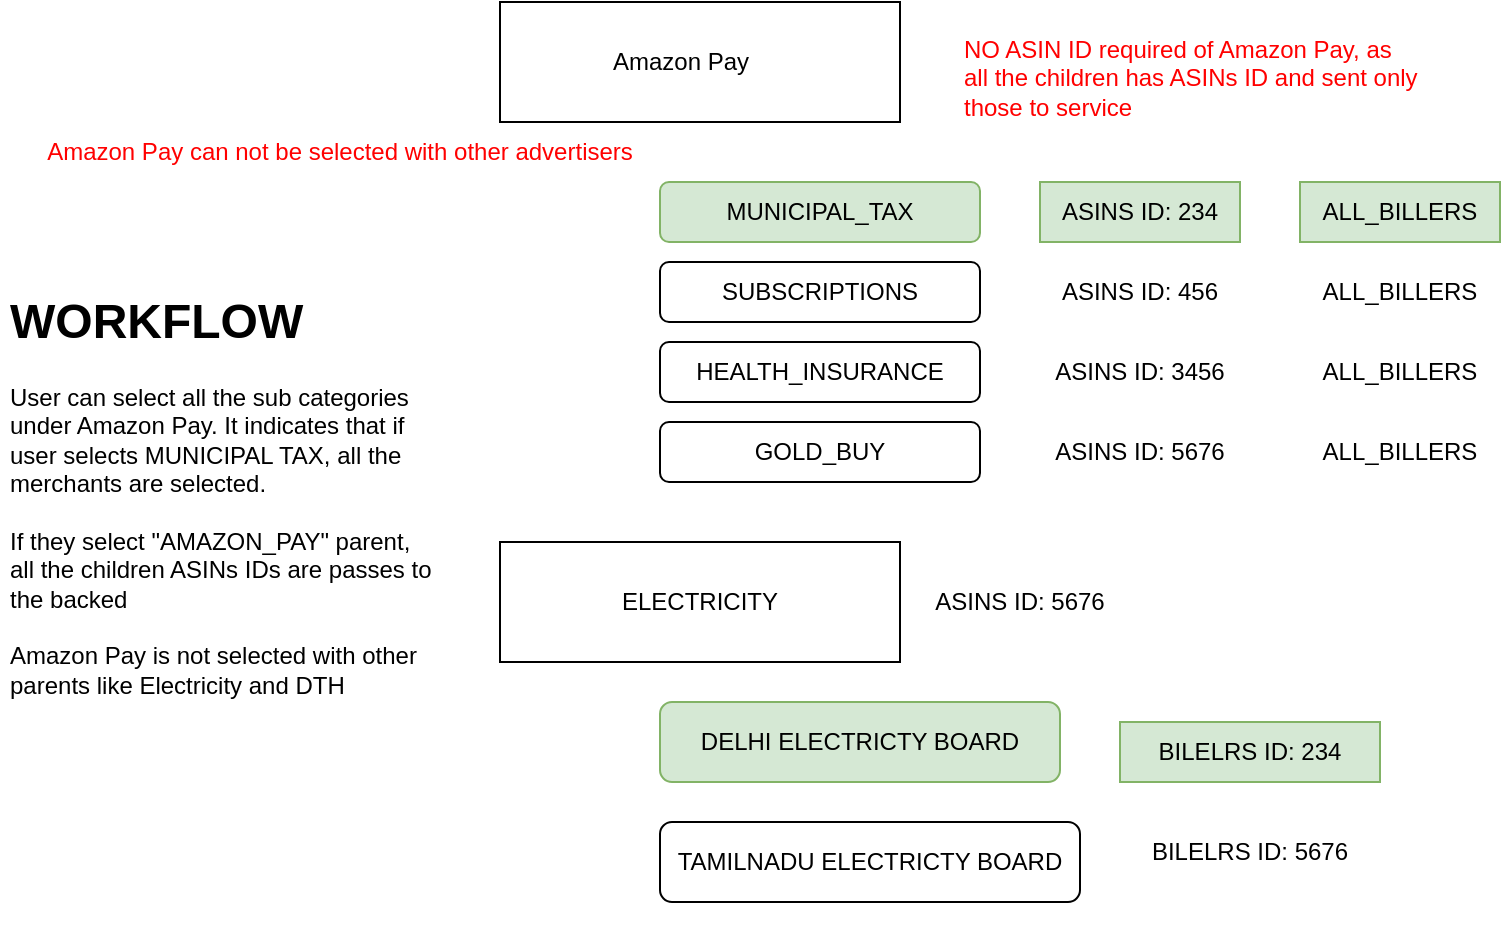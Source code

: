 <mxfile version="19.0.3" type="github">
  <diagram id="UsKPJLYdfG397lLPU29d" name="Page-1">
    <mxGraphModel dx="1248" dy="734" grid="1" gridSize="10" guides="1" tooltips="1" connect="1" arrows="1" fold="1" page="1" pageScale="1" pageWidth="850" pageHeight="1100" math="0" shadow="0">
      <root>
        <mxCell id="0" />
        <mxCell id="1" parent="0" />
        <mxCell id="HZ6LXf2WOl9zafr3Ri61-4" value="" style="group" vertex="1" connectable="0" parent="1">
          <mxGeometry x="280" y="40" width="310" height="470" as="geometry" />
        </mxCell>
        <mxCell id="HZ6LXf2WOl9zafr3Ri61-1" value="" style="rounded=0;whiteSpace=wrap;html=1;" vertex="1" parent="HZ6LXf2WOl9zafr3Ri61-4">
          <mxGeometry width="200" height="60" as="geometry" />
        </mxCell>
        <mxCell id="HZ6LXf2WOl9zafr3Ri61-3" value="Amazon Pay" style="text;html=1;align=center;verticalAlign=middle;resizable=0;points=[];autosize=1;strokeColor=none;fillColor=none;" vertex="1" parent="HZ6LXf2WOl9zafr3Ri61-4">
          <mxGeometry x="50" y="20" width="80" height="20" as="geometry" />
        </mxCell>
        <mxCell id="HZ6LXf2WOl9zafr3Ri61-8" value="&lt;span style=&quot;caret-color: rgb(0, 0, 0); color: rgb(0, 0, 0); font-style: normal; font-variant-caps: normal; font-weight: 400; letter-spacing: normal; text-align: start; text-indent: 0px; text-transform: none; word-spacing: 0px; -moz-text-size-adjust: auto; -webkit-text-stroke-width: 0px; text-decoration: none;&quot;&gt;MUNICIPAL_TAX&lt;span class=&quot;Apple-converted-space&quot;&gt; &lt;br&gt;&lt;/span&gt;&lt;/span&gt;" style="rounded=1;whiteSpace=wrap;html=1;fillColor=#d5e8d4;strokeColor=#82b366;" vertex="1" parent="HZ6LXf2WOl9zafr3Ri61-4">
          <mxGeometry x="80" y="90" width="160" height="30" as="geometry" />
        </mxCell>
        <mxCell id="HZ6LXf2WOl9zafr3Ri61-11" value="&lt;span style=&quot;caret-color: rgb(0, 0, 0); color: rgb(0, 0, 0); font-style: normal; font-variant-caps: normal; font-weight: 400; letter-spacing: normal; text-align: start; text-indent: 0px; text-transform: none; word-spacing: 0px; -moz-text-size-adjust: auto; -webkit-text-stroke-width: 0px; text-decoration: none;&quot;&gt;SUBSCRIPTIONS&lt;span class=&quot;Apple-converted-space&quot;&gt; &lt;br&gt;&lt;/span&gt;&lt;/span&gt;" style="rounded=1;whiteSpace=wrap;html=1;fillColor=#FFFFFF;" vertex="1" parent="HZ6LXf2WOl9zafr3Ri61-4">
          <mxGeometry x="80" y="130" width="160" height="30" as="geometry" />
        </mxCell>
        <mxCell id="HZ6LXf2WOl9zafr3Ri61-28" value="&lt;span style=&quot;caret-color: rgb(0, 0, 0); color: rgb(0, 0, 0); font-style: normal; font-variant-caps: normal; font-weight: 400; letter-spacing: normal; text-align: start; text-indent: 0px; text-transform: none; word-spacing: 0px; -moz-text-size-adjust: auto; -webkit-text-stroke-width: 0px; text-decoration: none;&quot;&gt;HEALTH_INSURANCE&lt;span class=&quot;Apple-converted-space&quot;&gt; &lt;br&gt;&lt;/span&gt;&lt;/span&gt;" style="rounded=1;whiteSpace=wrap;html=1;fillColor=#FFFFFF;" vertex="1" parent="HZ6LXf2WOl9zafr3Ri61-4">
          <mxGeometry x="80" y="170" width="160" height="30" as="geometry" />
        </mxCell>
        <mxCell id="HZ6LXf2WOl9zafr3Ri61-29" value="&lt;span style=&quot;caret-color: rgb(0, 0, 0); color: rgb(0, 0, 0); font-style: normal; font-variant-caps: normal; font-weight: 400; letter-spacing: normal; text-align: start; text-indent: 0px; text-transform: none; word-spacing: 0px; -moz-text-size-adjust: auto; -webkit-text-stroke-width: 0px; text-decoration: none;&quot;&gt;GOLD_BUY&lt;span class=&quot;Apple-converted-space&quot;&gt; &lt;/span&gt;&lt;/span&gt;&lt;span style=&quot;caret-color: rgb(0, 0, 0); color: rgb(0, 0, 0); font-style: normal; font-variant-caps: normal; font-weight: 400; letter-spacing: normal; text-align: start; text-indent: 0px; text-transform: none; word-spacing: 0px; -moz-text-size-adjust: auto; -webkit-text-stroke-width: 0px; text-decoration: none;&quot;&gt;&lt;span class=&quot;Apple-converted-space&quot;&gt;&lt;/span&gt;&lt;/span&gt;" style="rounded=1;whiteSpace=wrap;html=1;fillColor=#FFFFFF;" vertex="1" parent="HZ6LXf2WOl9zafr3Ri61-4">
          <mxGeometry x="80" y="210" width="160" height="30" as="geometry" />
        </mxCell>
        <mxCell id="HZ6LXf2WOl9zafr3Ri61-38" value="ELECTRICITY" style="rounded=0;whiteSpace=wrap;html=1;" vertex="1" parent="HZ6LXf2WOl9zafr3Ri61-4">
          <mxGeometry y="270" width="200" height="60" as="geometry" />
        </mxCell>
        <mxCell id="HZ6LXf2WOl9zafr3Ri61-41" value="DELHI ELECTRICTY BOARD" style="rounded=1;whiteSpace=wrap;html=1;fillColor=#d5e8d4;strokeColor=#82b366;" vertex="1" parent="HZ6LXf2WOl9zafr3Ri61-4">
          <mxGeometry x="80" y="350" width="200" height="40" as="geometry" />
        </mxCell>
        <mxCell id="HZ6LXf2WOl9zafr3Ri61-42" value="TAMILNADU ELECTRICTY BOARD" style="rounded=1;whiteSpace=wrap;html=1;fillColor=#FFFFFF;" vertex="1" parent="HZ6LXf2WOl9zafr3Ri61-4">
          <mxGeometry x="80" y="410" width="210" height="40" as="geometry" />
        </mxCell>
        <mxCell id="HZ6LXf2WOl9zafr3Ri61-43" value="ASINS ID: 5676" style="text;html=1;strokeColor=none;fillColor=none;align=center;verticalAlign=middle;whiteSpace=wrap;rounded=0;" vertex="1" parent="HZ6LXf2WOl9zafr3Ri61-4">
          <mxGeometry x="210" y="285" width="100" height="30" as="geometry" />
        </mxCell>
        <mxCell id="HZ6LXf2WOl9zafr3Ri61-47" value="&lt;font color=&quot;#FF0000&quot;&gt;Amazon Pay can not be selected with other advertisers&lt;/font&gt;" style="text;html=1;align=center;verticalAlign=middle;whiteSpace=wrap;rounded=0;" vertex="1" parent="HZ6LXf2WOl9zafr3Ri61-4">
          <mxGeometry x="-230" y="60" width="300" height="30" as="geometry" />
        </mxCell>
        <mxCell id="HZ6LXf2WOl9zafr3Ri61-30" value="ASINS ID: 234" style="text;html=1;strokeColor=#82b366;fillColor=#d5e8d4;align=center;verticalAlign=middle;whiteSpace=wrap;rounded=0;" vertex="1" parent="1">
          <mxGeometry x="550" y="130" width="100" height="30" as="geometry" />
        </mxCell>
        <mxCell id="HZ6LXf2WOl9zafr3Ri61-31" value="ASINS ID: 456" style="text;html=1;strokeColor=none;fillColor=none;align=center;verticalAlign=middle;whiteSpace=wrap;rounded=0;" vertex="1" parent="1">
          <mxGeometry x="550" y="170" width="100" height="30" as="geometry" />
        </mxCell>
        <mxCell id="HZ6LXf2WOl9zafr3Ri61-32" value="ASINS ID: 3456" style="text;html=1;strokeColor=none;fillColor=none;align=center;verticalAlign=middle;whiteSpace=wrap;rounded=0;" vertex="1" parent="1">
          <mxGeometry x="550" y="210" width="100" height="30" as="geometry" />
        </mxCell>
        <mxCell id="HZ6LXf2WOl9zafr3Ri61-33" value="ASINS ID: 5676" style="text;html=1;strokeColor=none;fillColor=none;align=center;verticalAlign=middle;whiteSpace=wrap;rounded=0;" vertex="1" parent="1">
          <mxGeometry x="550" y="250" width="100" height="30" as="geometry" />
        </mxCell>
        <mxCell id="HZ6LXf2WOl9zafr3Ri61-34" value="ALL_BILLERS" style="text;html=1;strokeColor=#82b366;fillColor=#d5e8d4;align=center;verticalAlign=middle;whiteSpace=wrap;rounded=0;" vertex="1" parent="1">
          <mxGeometry x="680" y="130" width="100" height="30" as="geometry" />
        </mxCell>
        <mxCell id="HZ6LXf2WOl9zafr3Ri61-35" value="ALL_BILLERS" style="text;html=1;strokeColor=none;fillColor=none;align=center;verticalAlign=middle;whiteSpace=wrap;rounded=0;" vertex="1" parent="1">
          <mxGeometry x="680" y="170" width="100" height="30" as="geometry" />
        </mxCell>
        <mxCell id="HZ6LXf2WOl9zafr3Ri61-36" value="ALL_BILLERS" style="text;html=1;strokeColor=none;fillColor=none;align=center;verticalAlign=middle;whiteSpace=wrap;rounded=0;" vertex="1" parent="1">
          <mxGeometry x="680" y="210" width="100" height="30" as="geometry" />
        </mxCell>
        <mxCell id="HZ6LXf2WOl9zafr3Ri61-37" value="ALL_BILLERS" style="text;html=1;strokeColor=none;fillColor=none;align=center;verticalAlign=middle;whiteSpace=wrap;rounded=0;" vertex="1" parent="1">
          <mxGeometry x="680" y="250" width="100" height="30" as="geometry" />
        </mxCell>
        <mxCell id="HZ6LXf2WOl9zafr3Ri61-44" value="BILELRS ID: 5676" style="text;html=1;strokeColor=none;fillColor=none;align=center;verticalAlign=middle;whiteSpace=wrap;rounded=0;" vertex="1" parent="1">
          <mxGeometry x="590" y="450" width="130" height="30" as="geometry" />
        </mxCell>
        <mxCell id="HZ6LXf2WOl9zafr3Ri61-45" value="BILELRS ID: 234" style="text;html=1;strokeColor=#82b366;fillColor=#d5e8d4;align=center;verticalAlign=middle;whiteSpace=wrap;rounded=0;" vertex="1" parent="1">
          <mxGeometry x="590" y="400" width="130" height="30" as="geometry" />
        </mxCell>
        <mxCell id="HZ6LXf2WOl9zafr3Ri61-46" value="&lt;h1&gt;WORKFLOW&lt;/h1&gt;User can select all the sub categories under Amazon Pay. It indicates that if user selects MUNICIPAL TAX, all the merchants are selected. &lt;br&gt;&lt;br&gt;&lt;div&gt;If they select &quot;AMAZON_PAY&quot; parent, all the children ASINs IDs are passes to the backed&lt;/div&gt;&lt;div&gt;&lt;br&gt;&lt;/div&gt;&lt;div&gt;Amazon Pay is not selected with other parents like Electricity and DTH&lt;br&gt;&lt;/div&gt;" style="text;html=1;strokeColor=none;fillColor=none;spacing=5;spacingTop=-20;whiteSpace=wrap;overflow=hidden;rounded=0;" vertex="1" parent="1">
          <mxGeometry x="30" y="180" width="220" height="210" as="geometry" />
        </mxCell>
        <mxCell id="HZ6LXf2WOl9zafr3Ri61-48" value="&lt;div&gt;NO ASIN ID required of Amazon Pay, as all the children has ASINs ID and sent only those to service&lt;/div&gt;&lt;div&gt;&lt;br&gt;&lt;/div&gt;" style="text;whiteSpace=wrap;html=1;fontColor=#FF0000;" vertex="1" parent="1">
          <mxGeometry x="510" y="50" width="230" height="30" as="geometry" />
        </mxCell>
      </root>
    </mxGraphModel>
  </diagram>
</mxfile>
